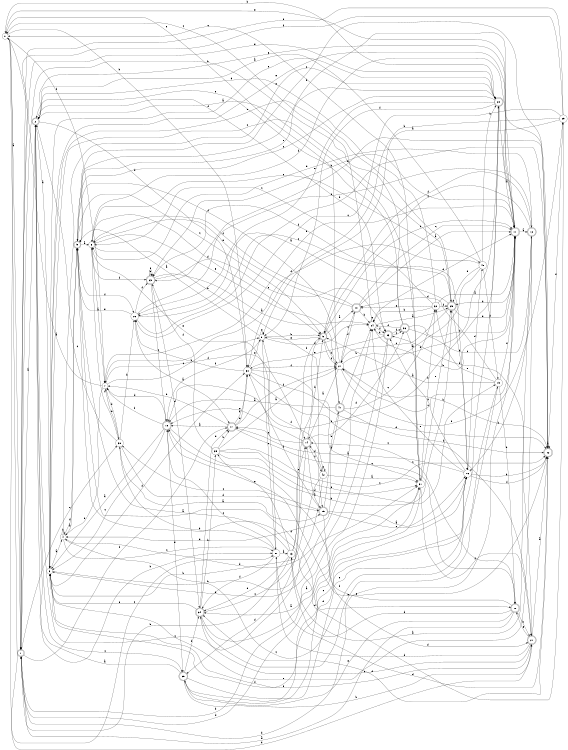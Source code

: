 digraph n35_9 {
__start0 [label="" shape="none"];

rankdir=LR;
size="8,5";

s0 [style="filled", color="black", fillcolor="white" shape="circle", label="0"];
s1 [style="rounded,filled", color="black", fillcolor="white" shape="doublecircle", label="1"];
s2 [style="rounded,filled", color="black", fillcolor="white" shape="doublecircle", label="2"];
s3 [style="filled", color="black", fillcolor="white" shape="circle", label="3"];
s4 [style="filled", color="black", fillcolor="white" shape="circle", label="4"];
s5 [style="rounded,filled", color="black", fillcolor="white" shape="doublecircle", label="5"];
s6 [style="filled", color="black", fillcolor="white" shape="circle", label="6"];
s7 [style="filled", color="black", fillcolor="white" shape="circle", label="7"];
s8 [style="filled", color="black", fillcolor="white" shape="circle", label="8"];
s9 [style="rounded,filled", color="black", fillcolor="white" shape="doublecircle", label="9"];
s10 [style="rounded,filled", color="black", fillcolor="white" shape="doublecircle", label="10"];
s11 [style="rounded,filled", color="black", fillcolor="white" shape="doublecircle", label="11"];
s12 [style="rounded,filled", color="black", fillcolor="white" shape="doublecircle", label="12"];
s13 [style="filled", color="black", fillcolor="white" shape="circle", label="13"];
s14 [style="rounded,filled", color="black", fillcolor="white" shape="doublecircle", label="14"];
s15 [style="rounded,filled", color="black", fillcolor="white" shape="doublecircle", label="15"];
s16 [style="filled", color="black", fillcolor="white" shape="circle", label="16"];
s17 [style="rounded,filled", color="black", fillcolor="white" shape="doublecircle", label="17"];
s18 [style="rounded,filled", color="black", fillcolor="white" shape="doublecircle", label="18"];
s19 [style="filled", color="black", fillcolor="white" shape="circle", label="19"];
s20 [style="rounded,filled", color="black", fillcolor="white" shape="doublecircle", label="20"];
s21 [style="rounded,filled", color="black", fillcolor="white" shape="doublecircle", label="21"];
s22 [style="rounded,filled", color="black", fillcolor="white" shape="doublecircle", label="22"];
s23 [style="rounded,filled", color="black", fillcolor="white" shape="doublecircle", label="23"];
s24 [style="filled", color="black", fillcolor="white" shape="circle", label="24"];
s25 [style="rounded,filled", color="black", fillcolor="white" shape="doublecircle", label="25"];
s26 [style="filled", color="black", fillcolor="white" shape="circle", label="26"];
s27 [style="filled", color="black", fillcolor="white" shape="circle", label="27"];
s28 [style="rounded,filled", color="black", fillcolor="white" shape="doublecircle", label="28"];
s29 [style="filled", color="black", fillcolor="white" shape="circle", label="29"];
s30 [style="filled", color="black", fillcolor="white" shape="circle", label="30"];
s31 [style="filled", color="black", fillcolor="white" shape="circle", label="31"];
s32 [style="filled", color="black", fillcolor="white" shape="circle", label="32"];
s33 [style="rounded,filled", color="black", fillcolor="white" shape="doublecircle", label="33"];
s34 [style="rounded,filled", color="black", fillcolor="white" shape="doublecircle", label="34"];
s35 [style="filled", color="black", fillcolor="white" shape="circle", label="35"];
s36 [style="rounded,filled", color="black", fillcolor="white" shape="doublecircle", label="36"];
s37 [style="filled", color="black", fillcolor="white" shape="circle", label="37"];
s38 [style="filled", color="black", fillcolor="white" shape="circle", label="38"];
s39 [style="rounded,filled", color="black", fillcolor="white" shape="doublecircle", label="39"];
s40 [style="filled", color="black", fillcolor="white" shape="circle", label="40"];
s41 [style="rounded,filled", color="black", fillcolor="white" shape="doublecircle", label="41"];
s42 [style="filled", color="black", fillcolor="white" shape="circle", label="42"];
s0 -> s1 [label="a"];
s0 -> s30 [label="b"];
s0 -> s37 [label="c"];
s0 -> s21 [label="d"];
s0 -> s11 [label="e"];
s0 -> s7 [label="f"];
s1 -> s2 [label="a"];
s1 -> s31 [label="b"];
s1 -> s38 [label="c"];
s1 -> s11 [label="d"];
s1 -> s28 [label="e"];
s1 -> s17 [label="f"];
s2 -> s3 [label="a"];
s2 -> s37 [label="b"];
s2 -> s39 [label="c"];
s2 -> s30 [label="d"];
s2 -> s11 [label="e"];
s2 -> s33 [label="f"];
s3 -> s4 [label="a"];
s3 -> s24 [label="b"];
s3 -> s25 [label="c"];
s3 -> s30 [label="d"];
s3 -> s28 [label="e"];
s3 -> s16 [label="f"];
s4 -> s5 [label="a"];
s4 -> s4 [label="b"];
s4 -> s37 [label="c"];
s4 -> s31 [label="d"];
s4 -> s28 [label="e"];
s4 -> s5 [label="f"];
s5 -> s6 [label="a"];
s5 -> s22 [label="b"];
s5 -> s9 [label="c"];
s5 -> s20 [label="d"];
s5 -> s28 [label="e"];
s5 -> s26 [label="f"];
s6 -> s7 [label="a"];
s6 -> s15 [label="b"];
s6 -> s40 [label="c"];
s6 -> s9 [label="d"];
s6 -> s41 [label="e"];
s6 -> s23 [label="f"];
s7 -> s0 [label="a"];
s7 -> s4 [label="b"];
s7 -> s8 [label="c"];
s7 -> s38 [label="d"];
s7 -> s11 [label="e"];
s7 -> s14 [label="f"];
s8 -> s5 [label="a"];
s8 -> s9 [label="b"];
s8 -> s37 [label="c"];
s8 -> s24 [label="d"];
s8 -> s8 [label="e"];
s8 -> s18 [label="f"];
s9 -> s10 [label="a"];
s9 -> s27 [label="b"];
s9 -> s11 [label="c"];
s9 -> s39 [label="d"];
s9 -> s8 [label="e"];
s9 -> s27 [label="f"];
s10 -> s11 [label="a"];
s10 -> s24 [label="b"];
s10 -> s11 [label="c"];
s10 -> s27 [label="d"];
s10 -> s6 [label="e"];
s10 -> s6 [label="f"];
s11 -> s12 [label="a"];
s11 -> s23 [label="b"];
s11 -> s27 [label="c"];
s11 -> s25 [label="d"];
s11 -> s3 [label="e"];
s11 -> s6 [label="f"];
s12 -> s13 [label="a"];
s12 -> s16 [label="b"];
s12 -> s9 [label="c"];
s12 -> s6 [label="d"];
s12 -> s3 [label="e"];
s12 -> s9 [label="f"];
s13 -> s5 [label="a"];
s13 -> s1 [label="b"];
s13 -> s14 [label="c"];
s13 -> s34 [label="d"];
s13 -> s35 [label="e"];
s13 -> s9 [label="f"];
s14 -> s15 [label="a"];
s14 -> s9 [label="b"];
s14 -> s17 [label="c"];
s14 -> s36 [label="d"];
s14 -> s18 [label="e"];
s14 -> s42 [label="f"];
s15 -> s16 [label="a"];
s15 -> s41 [label="b"];
s15 -> s38 [label="c"];
s15 -> s21 [label="d"];
s15 -> s16 [label="e"];
s15 -> s30 [label="f"];
s16 -> s17 [label="a"];
s16 -> s22 [label="b"];
s16 -> s33 [label="c"];
s16 -> s40 [label="d"];
s16 -> s24 [label="e"];
s16 -> s22 [label="f"];
s17 -> s18 [label="a"];
s17 -> s7 [label="b"];
s17 -> s20 [label="c"];
s17 -> s30 [label="d"];
s17 -> s30 [label="e"];
s17 -> s27 [label="f"];
s18 -> s3 [label="a"];
s18 -> s19 [label="b"];
s18 -> s3 [label="c"];
s18 -> s7 [label="d"];
s18 -> s39 [label="e"];
s18 -> s7 [label="f"];
s19 -> s9 [label="a"];
s19 -> s20 [label="b"];
s19 -> s4 [label="c"];
s19 -> s10 [label="d"];
s19 -> s32 [label="e"];
s19 -> s11 [label="f"];
s20 -> s1 [label="a"];
s20 -> s21 [label="b"];
s20 -> s14 [label="c"];
s20 -> s13 [label="d"];
s20 -> s39 [label="e"];
s20 -> s18 [label="f"];
s21 -> s22 [label="a"];
s21 -> s33 [label="b"];
s21 -> s34 [label="c"];
s21 -> s37 [label="d"];
s21 -> s20 [label="e"];
s21 -> s3 [label="f"];
s22 -> s22 [label="a"];
s22 -> s23 [label="b"];
s22 -> s5 [label="c"];
s22 -> s34 [label="d"];
s22 -> s18 [label="e"];
s22 -> s29 [label="f"];
s23 -> s24 [label="a"];
s23 -> s23 [label="b"];
s23 -> s18 [label="c"];
s23 -> s34 [label="d"];
s23 -> s33 [label="e"];
s23 -> s23 [label="f"];
s24 -> s25 [label="a"];
s24 -> s11 [label="b"];
s24 -> s0 [label="c"];
s24 -> s11 [label="d"];
s24 -> s24 [label="e"];
s24 -> s33 [label="f"];
s25 -> s26 [label="a"];
s25 -> s16 [label="b"];
s25 -> s27 [label="c"];
s25 -> s11 [label="d"];
s25 -> s3 [label="e"];
s25 -> s23 [label="f"];
s26 -> s17 [label="a"];
s26 -> s22 [label="b"];
s26 -> s16 [label="c"];
s26 -> s12 [label="d"];
s26 -> s5 [label="e"];
s26 -> s23 [label="f"];
s27 -> s14 [label="a"];
s27 -> s22 [label="b"];
s27 -> s10 [label="c"];
s27 -> s28 [label="d"];
s27 -> s29 [label="e"];
s27 -> s5 [label="f"];
s28 -> s11 [label="a"];
s28 -> s0 [label="b"];
s28 -> s5 [label="c"];
s28 -> s18 [label="d"];
s28 -> s26 [label="e"];
s28 -> s8 [label="f"];
s29 -> s8 [label="a"];
s29 -> s30 [label="b"];
s29 -> s26 [label="c"];
s29 -> s5 [label="d"];
s29 -> s1 [label="e"];
s29 -> s1 [label="f"];
s30 -> s31 [label="a"];
s30 -> s26 [label="b"];
s30 -> s21 [label="c"];
s30 -> s22 [label="d"];
s30 -> s8 [label="e"];
s30 -> s27 [label="f"];
s31 -> s2 [label="a"];
s31 -> s32 [label="b"];
s31 -> s0 [label="c"];
s31 -> s1 [label="d"];
s31 -> s25 [label="e"];
s31 -> s21 [label="f"];
s32 -> s11 [label="a"];
s32 -> s24 [label="b"];
s32 -> s6 [label="c"];
s32 -> s2 [label="d"];
s32 -> s10 [label="e"];
s32 -> s25 [label="f"];
s33 -> s34 [label="a"];
s33 -> s3 [label="b"];
s33 -> s36 [label="c"];
s33 -> s24 [label="d"];
s33 -> s30 [label="e"];
s33 -> s36 [label="f"];
s34 -> s31 [label="a"];
s34 -> s35 [label="b"];
s34 -> s14 [label="c"];
s34 -> s17 [label="d"];
s34 -> s19 [label="e"];
s34 -> s3 [label="f"];
s35 -> s27 [label="a"];
s35 -> s17 [label="b"];
s35 -> s22 [label="c"];
s35 -> s31 [label="d"];
s35 -> s25 [label="e"];
s35 -> s23 [label="f"];
s36 -> s31 [label="a"];
s36 -> s1 [label="b"];
s36 -> s12 [label="c"];
s36 -> s11 [label="d"];
s36 -> s2 [label="e"];
s36 -> s24 [label="f"];
s37 -> s13 [label="a"];
s37 -> s38 [label="b"];
s37 -> s18 [label="c"];
s37 -> s22 [label="d"];
s37 -> s6 [label="e"];
s37 -> s34 [label="f"];
s38 -> s15 [label="a"];
s38 -> s26 [label="b"];
s38 -> s2 [label="c"];
s38 -> s15 [label="d"];
s38 -> s7 [label="e"];
s38 -> s6 [label="f"];
s39 -> s2 [label="a"];
s39 -> s21 [label="b"];
s39 -> s16 [label="c"];
s39 -> s16 [label="d"];
s39 -> s28 [label="e"];
s39 -> s34 [label="f"];
s40 -> s2 [label="a"];
s40 -> s28 [label="b"];
s40 -> s27 [label="c"];
s40 -> s19 [label="d"];
s40 -> s25 [label="e"];
s40 -> s7 [label="f"];
s41 -> s18 [label="a"];
s41 -> s24 [label="b"];
s41 -> s32 [label="c"];
s41 -> s4 [label="d"];
s41 -> s0 [label="e"];
s41 -> s22 [label="f"];
s42 -> s31 [label="a"];
s42 -> s3 [label="b"];
s42 -> s2 [label="c"];
s42 -> s14 [label="d"];
s42 -> s42 [label="e"];
s42 -> s8 [label="f"];

}